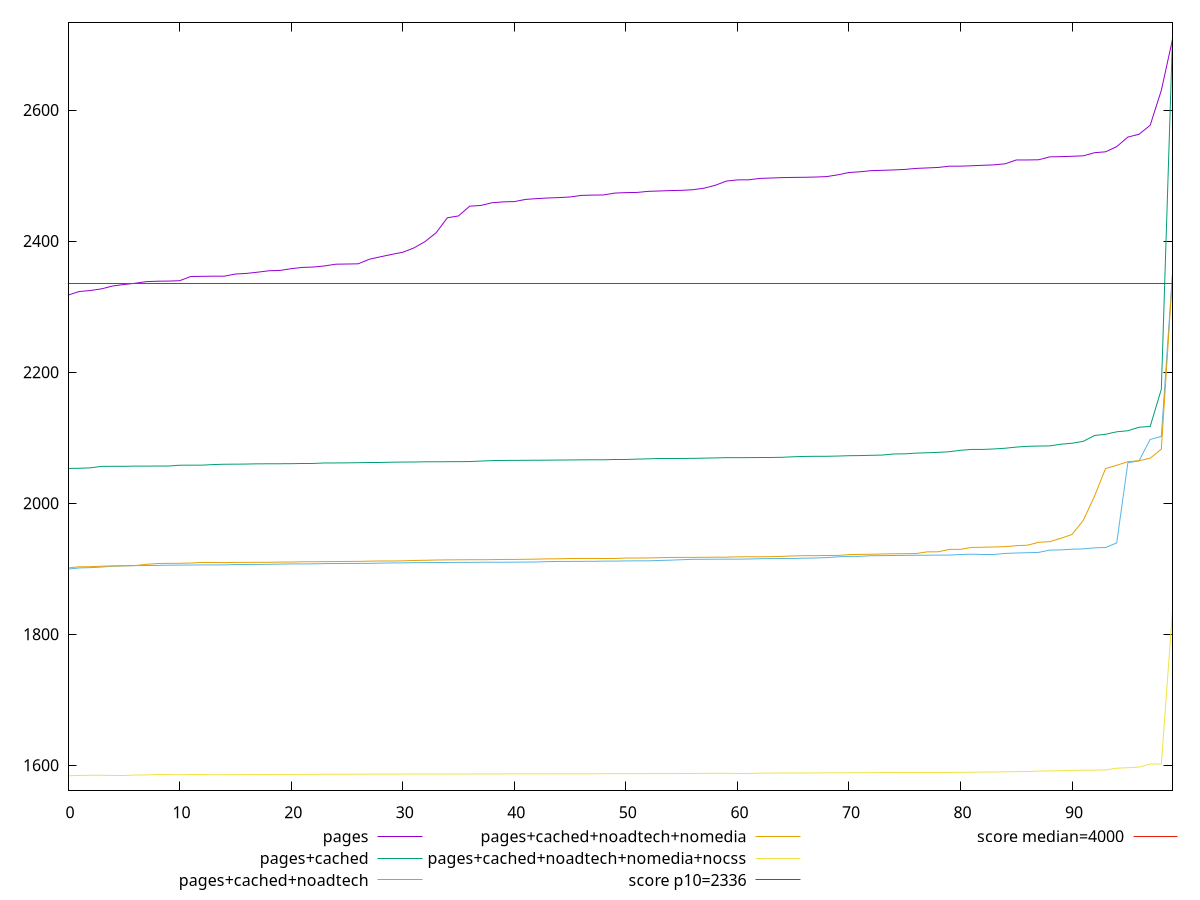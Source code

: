 reset

$pages <<EOF
0 2317.5795000000003
1 2323.0465000000004
2 2324.581
3 2327.1110000000003
4 2331.4585000000006
5 2333.7495
6 2335.6360000000004
7 2338.0999999999995
8 2338.76
9 2338.9745000000003
10 2339.541
11 2345.965
12 2346.2125
13 2346.4435000000003
14 2346.4764999999998
15 2349.72555
16 2350.6895000000004
17 2352.554
18 2354.7045000000003
19 2355.227
20 2357.8779999999997
21 2359.84075
22 2360.40945
23 2362.1134999999995
24 2364.7309999999998
25 2365.0194
26 2365.325
27 2372.2495
28 2376.0445
29 2379.647
30 2382.9195000000004
31 2389.547
32 2399.2215
33 2412.8059999999996
34 2435.5875
35 2438.409
36 2453.2740000000003
37 2454.407
38 2458.532
39 2459.8685
40 2460.325
41 2463.6139999999996
42 2464.8405000000002
43 2465.803
44 2466.4024999999997
45 2467.3485
46 2469.768
47 2470.1975
48 2470.456
49 2473.2885000000006
50 2474.0144999999998
51 2474.2675
52 2475.9220000000005
53 2476.5060000000003
54 2477.1234999999992
55 2477.4912999999997
56 2478.4083
57 2480.763
58 2485.0915000000005
59 2491.5555000000004
60 2493.457
61 2493.5597
62 2495.6625
63 2496.2785
64 2496.922
65 2497.2131500000005
66 2497.4035000000003
67 2497.78255
68 2498.4906499999997
69 2501.1215
70 2504.6825
71 2505.8405000000002
72 2507.5315
73 2508.0547500000002
74 2508.615
75 2509.3795
76 2510.947
77 2511.6784999999995
78 2512.4210000000003
79 2514.3954999999996
80 2514.4120000000003
81 2514.9840000000004
82 2515.7264999999998
83 2516.3759999999997
84 2518.00945
85 2523.8503
86 2523.8665
87 2524.125
88 2528.5855
89 2528.9210000000003
90 2529.4845
91 2530.175
92 2534.903
93 2536.3075
94 2544.24245
95 2558.8244999999997
96 2563.0814999999993
97 2576.7985000000003
98 2630.2404999999994
99 2707.9694999999997
EOF

$pagesCached <<EOF
0 2052.973
1 2053.2644999999998
2 2053.908
3 2056.13
4 2056.2344999999996
5 2056.2509999999997
6 2056.5211
7 2056.5287500000004
8 2056.6690000000003
9 2056.6742499999996
10 2057.9230000000002
11 2057.945
12 2057.9890000000005
13 2058.865
14 2059.4134999999997
15 2059.49415
16 2059.694
17 2060.0625
18 2060.0789999999997
19 2060.1505
20 2060.2637999999997
21 2060.5575
22 2060.585
23 2061.3825000000006
24 2061.3872
25 2061.5036499999997
26 2061.751
27 2062.0095
28 2062.1029999999996
29 2062.4935
30 2062.7354
31 2062.7877
32 2063.126
33 2063.148
34 2063.254
35 2063.37215
36 2063.456
37 2064.2779500000006
38 2064.952
39 2065.1871500000007
40 2065.3095000000003
41 2065.4030000000002
42 2065.513
43 2065.6449999999995
44 2065.832
45 2065.883
46 2066.1454999999996
47 2066.1934999999994
48 2066.2225000000003
49 2067.0005
50 2067.0035
51 2067.2125
52 2067.674
53 2067.9275
54 2067.933
55 2068.2355000000002
56 2068.375
57 2068.7305
58 2069.0480000000002
59 2069.4455000000003
60 2069.495
61 2069.5280000000002
62 2069.6710000000003
63 2069.7205
64 2070.001
65 2070.804
66 2071.332
67 2071.508
68 2071.53
69 2071.8985000000002
70 2072.4339999999997
71 2072.6189999999997
72 2073.0395
73 2073.4150999999997
74 2075.04885
75 2075.27
76 2076.3535
77 2076.9584999999997
78 2077.503
79 2078.5425000000005
80 2080.7304999999997
81 2081.98665
82 2082.013
83 2082.7225
84 2083.8334999999997
85 2085.6045000000004
86 2086.7573500000003
87 2087.1719999999996
88 2087.3965
89 2090.06105
90 2091.4258000000004
91 2094.3770000000004
92 2103.221
93 2105.1322
94 2108.901
95 2110.5744999999997
96 2115.9205
97 2117.048
98 2173.885
99 2711.433
EOF

$pagesCachedNoadtech <<EOF
0 1899.3210000000001
1 1901.125
2 1901.5539999999999
3 1902.4739999999997
4 1903.8974499999997
5 1904.2784000000001
6 1904.7
7 1904.766
8 1904.9836000000005
9 1905.3184999999999
10 1905.462
11 1905.5801499999998
12 1905.7280500000002
13 1905.7505000000003
14 1905.7667000000001
15 1905.9005000000002
16 1905.9029999999998
17 1906.4764999999998
18 1906.6894000000002
19 1906.99455
20 1907.2268000000004
21 1907.2696499999997
22 1907.3400000000001
23 1907.7327
24 1907.8629000000003
25 1907.9189
26 1908.0200499999996
27 1908.0770000000002
28 1908.5244
29 1908.7532500000002
30 1908.8458500000004
31 1909.1828999999998
32 1909.2869999999998
33 1909.3685000000003
34 1909.43385
35 1909.6446500000002
36 1909.6616
37 1909.7805000000003
38 1909.8189000000002
39 1909.8235999999997
40 1909.9456
41 1910.06275
42 1910.2165
43 1910.7801999999997
44 1911.0382
45 1911.0854999999997
46 1911.1955000000003
47 1911.2175000000002
48 1911.5138000000002
49 1911.5255
50 1911.8664999999999
51 1911.9215
52 1911.9825
53 1912.5430000000001
54 1912.99625
55 1913.6604499999999
56 1914.2898500000006
57 1914.32825
58 1914.44195
59 1914.4900000000002
60 1914.53265
61 1914.73585
62 1915.1933000000001
63 1915.4139999999998
64 1915.5075000000002
65 1915.5893500000002
66 1916.0138000000002
67 1916.3435000000004
68 1916.9005
69 1918.1364500000004
70 1918.67105
71 1918.86785
72 1919.7919499999998
73 1919.8744000000002
74 1920.1109999999999
75 1920.2452999999996
76 1920.4519999999998
77 1920.529
78 1920.7270000000003
79 1920.775
80 1921.6428000000003
81 1922.0796999999998
82 1922.2945
83 1922.3009
84 1923.24885
85 1923.92585
86 1924.3679999999997
87 1924.8134999999997
88 1928.3125000000002
89 1928.6854999999998
90 1929.6883000000003
91 1930.1964
92 1931.7655
93 1932.2824999999998
94 1939.306
95 2061.6787999999997
96 2064.5838999999996
97 2097.27585
98 2101.87475
99 2351.135
EOF

$pagesCachedNoadtechNomedia <<EOF
0 1901.1513500000005
1 1902.9070000000002
2 1902.94535
3 1903.8154999999997
4 1904.0596999999998
5 1904.4401500000001
6 1904.69975
7 1906.6396000000007
8 1907.8669500000003
9 1908.08115
10 1908.2478499999997
11 1908.62155
12 1908.7474499999998
13 1908.7534999999993
14 1909.17085
15 1909.57445
16 1909.5810000000001
17 1909.7275000000004
18 1909.76745
19 1910.0737
20 1910.1318500000002
21 1910.5274500000007
22 1910.5475000000001
23 1910.7455500000005
24 1910.8623000000007
25 1911.0728499999998
26 1911.1129999999998
27 1911.4962500000001
28 1911.7233500000002
29 1911.7675
30 1911.9044000000001
31 1912.5394000000006
32 1912.8100500000003
33 1913.2241
34 1913.4151
35 1913.5537
36 1913.6673
37 1913.68365
38 1913.797
39 1914.0766999999996
40 1914.0903999999998
41 1914.32845
42 1914.5724999999998
43 1914.9783000000002
44 1915.0926499999998
45 1915.4965000000002
46 1915.5955000000004
47 1915.63195
48 1915.9936000000002
49 1915.9956499999998
50 1916.1839999999997
51 1916.2128000000005
52 1916.3770000000002
53 1916.734
54 1917.0694999999998
55 1917.1787999999997
56 1917.2674999999995
57 1917.3609499999998
58 1917.50785
59 1917.5087
60 1918.0865499999995
61 1918.1365
62 1918.1809
63 1918.3345
64 1918.7524999999998
65 1919.4455000000003
66 1919.8801500000004
67 1919.913
68 1920.1282500000004
69 1920.19635
70 1921.4145000000003
71 1921.8252499999999
72 1922.0617
73 1922.4003000000002
74 1922.75725
75 1922.9304999999997
76 1923.0459
77 1925.6553
78 1925.7748
79 1929.4005
80 1929.4523
81 1932.4768
82 1932.6950000000002
83 1933.1239999999998
84 1933.60625
85 1935.0984999999998
86 1935.8080000000002
87 1940.26685
88 1941.2255
89 1946.4061999999994
90 1952.3061000000002
91 1973.6535500000002
92 2010.1831499999998
93 2052.9021000000002
94 2057.803
95 2063.31965
96 2064.81205
97 2068.6223000000005
98 2082.4880000000003
99 2347.0925
EOF

$pagesCachedNoadtechNomediaNocss <<EOF
0 1583.8697000000002
1 1584.3872000000001
2 1584.5807499999996
3 1584.5865
4 1584.81685
5 1584.8181999999997
6 1585.02025
7 1585.1779999999999
8 1585.2359999999999
9 1585.237
10 1585.3428999999996
11 1585.3595
12 1585.3604999999998
13 1585.4054999999998
14 1585.4962500000001
15 1585.64045
16 1585.6868999999997
17 1585.72
18 1585.8724999999997
19 1585.8951
20 1585.98085
21 1585.99455
22 1586.0978999999998
23 1586.1742
24 1586.2314999999999
25 1586.2369999999999
26 1586.3517500000003
27 1586.39205
28 1586.4031000000002
29 1586.46
30 1586.4813
31 1586.52785
32 1586.54225
33 1586.549
34 1586.6105
35 1586.6513
36 1586.6899999999998
37 1586.6981500000002
38 1586.7523999999999
39 1586.7777999999998
40 1586.8096999999998
41 1586.84795
42 1586.873
43 1586.8871499999996
44 1586.8999999999999
45 1586.933
46 1586.95825
47 1586.973
48 1587.0524
49 1587.1210499999997
50 1587.1275
51 1587.1605
52 1587.1970999999999
53 1587.2091999999998
54 1587.216
55 1587.3583500000002
56 1587.3699000000001
57 1587.5367
58 1587.6249500000004
59 1587.6950500000003
60 1587.7009999999998
61 1587.7060999999999
62 1587.8600499999998
63 1587.8980000000001
64 1588.0744999999997
65 1588.0929999999998
66 1588.1387
67 1588.2376
68 1588.3280499999996
69 1588.3654999999999
70 1588.4306500000002
71 1588.45805
72 1588.5535
73 1588.7763
74 1588.7979999999998
75 1588.8905000000002
76 1588.9079499999998
77 1588.9845
78 1588.98765
79 1589.0147000000002
80 1589.106
81 1589.3428
82 1589.6067500000004
83 1589.6706999999997
84 1589.9099999999999
85 1590.2295
86 1590.3213
87 1591.1285
88 1591.3332500000001
89 1591.5945
90 1592.0801999999999
91 1592.3989000000001
92 1592.45435
93 1592.8225500000003
94 1595.4447
95 1596.1574999999998
96 1597.1285
97 1601.743
98 1602.0282000000002
99 1835.618
EOF

set key outside below
set xrange [0:99]
set yrange [1561.3184340000003:2733.984266]
set trange [1561.3184340000003:2733.984266]
set terminal svg size 640, 580 enhanced background rgb 'white'
set output "report_00026_2021-02-22T21:38:55.199Z/first-meaningful-paint/comparison/sorted/all_raw.svg"

plot $pages title "pages" with line, \
     $pagesCached title "pages+cached" with line, \
     $pagesCachedNoadtech title "pages+cached+noadtech" with line, \
     $pagesCachedNoadtechNomedia title "pages+cached+noadtech+nomedia" with line, \
     $pagesCachedNoadtechNomediaNocss title "pages+cached+noadtech+nomedia+nocss" with line, \
     2336 title "score p10=2336", \
     4000 title "score median=4000"

reset
